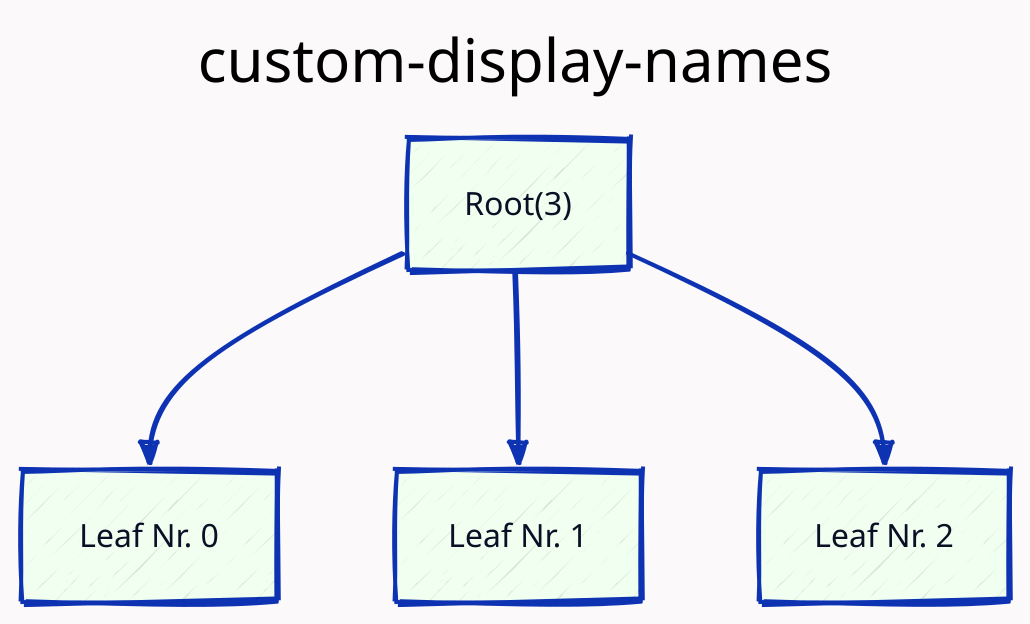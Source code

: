 vars: {
  d2-config: {
    layout-engine: dagre
    theme-id: 102
    sketch: true
    pad: 10
  }
}

style.fill: "#fcf9fa"
direction: down

title: {
  label: custom-display-names
  near: top-center
  shape: text
  style.font-size: 30
  style.font-color: "black"
}
root-task: {
  label: "Root(3)"
  style.fill: HoneyDew
}
leaf0: {
  label: "Leaf Nr. 0"
  style.fill: HoneyDew
}
root-task -> leaf0
leaf1: {
  label: "Leaf Nr. 1"
  style.fill: HoneyDew
}
root-task -> leaf1
leaf2: {
  label: "Leaf Nr. 2"
  style.fill: HoneyDew
}
root-task -> leaf2
